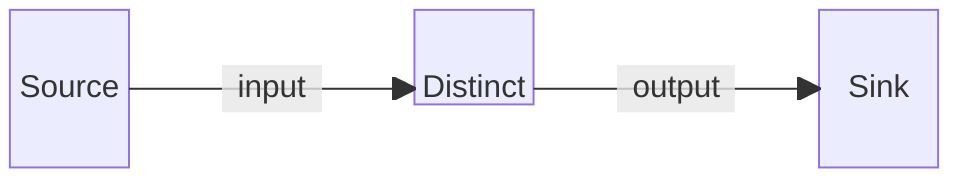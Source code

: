 block-beta
    columns 7
    Source space:2 Distinct space:2 Sink
    Source-- "input" -->Distinct
    Distinct-- "output" -->Sink

    classDef block height:48px,padding:8px;
    classDef hidden visibility:none;
    class Distinct block
    class Source hidden
    class Sink hidden